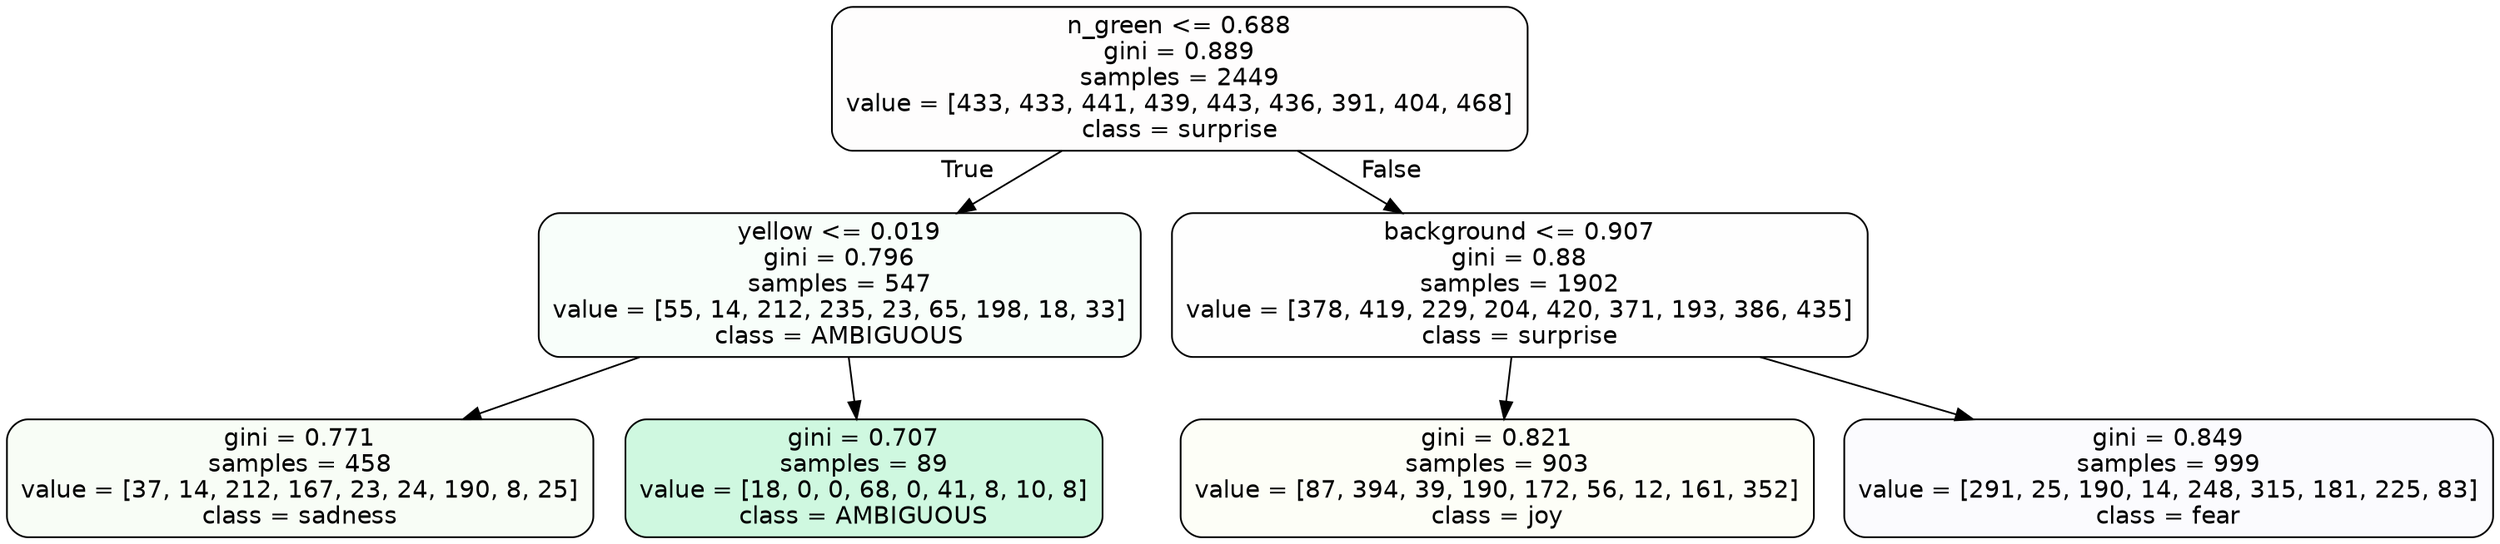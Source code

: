 digraph Tree {
node [shape=box, style="filled, rounded", color="black", fontname=helvetica] ;
edge [fontname=helvetica] ;
0 [label="n_green <= 0.688\ngini = 0.889\nsamples = 2449\nvalue = [433, 433, 441, 439, 443, 436, 391, 404, 468]\nclass = surprise", fillcolor="#e5396402"] ;
1 [label="yellow <= 0.019\ngini = 0.796\nsamples = 547\nvalue = [55, 14, 212, 235, 23, 65, 198, 18, 33]\nclass = AMBIGUOUS", fillcolor="#39e58109"] ;
0 -> 1 [labeldistance=2.5, labelangle=45, headlabel="True"] ;
2 [label="gini = 0.771\nsamples = 458\nvalue = [37, 14, 212, 167, 23, 24, 190, 8, 25]\nclass = sadness", fillcolor="#64e5390b"] ;
1 -> 2 ;
3 [label="gini = 0.707\nsamples = 89\nvalue = [18, 0, 0, 68, 0, 41, 8, 10, 8]\nclass = AMBIGUOUS", fillcolor="#39e5813d"] ;
1 -> 3 ;
4 [label="background <= 0.907\ngini = 0.88\nsamples = 1902\nvalue = [378, 419, 229, 204, 420, 371, 193, 386, 435]\nclass = surprise", fillcolor="#e5396401"] ;
0 -> 4 [labeldistance=2.5, labelangle=-45, headlabel="False"] ;
5 [label="gini = 0.821\nsamples = 903\nvalue = [87, 394, 39, 190, 172, 56, 12, 161, 352]\nclass = joy", fillcolor="#d7e5390a"] ;
4 -> 5 ;
6 [label="gini = 0.849\nsamples = 999\nvalue = [291, 25, 190, 14, 248, 315, 181, 225, 83]\nclass = fear", fillcolor="#3964e505"] ;
4 -> 6 ;
}